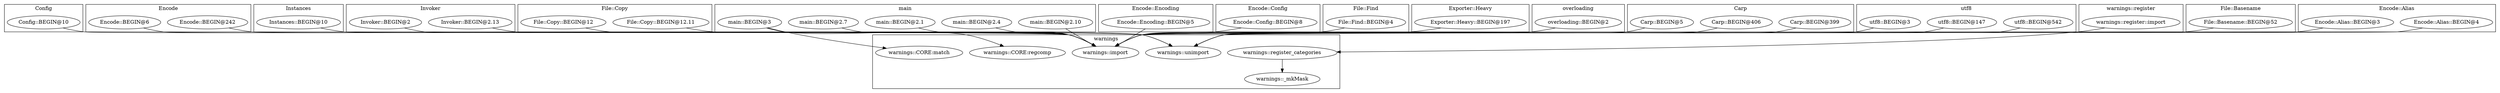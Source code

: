 digraph {
graph [overlap=false]
subgraph cluster_Config {
	label="Config";
	"Config::BEGIN@10";
}
subgraph cluster_Encode {
	label="Encode";
	"Encode::BEGIN@6";
	"Encode::BEGIN@242";
}
subgraph cluster_Instances {
	label="Instances";
	"Instances::BEGIN@10";
}
subgraph cluster_Invoker {
	label="Invoker";
	"Invoker::BEGIN@2.13";
	"Invoker::BEGIN@2";
}
subgraph cluster_File_Copy {
	label="File::Copy";
	"File::Copy::BEGIN@12.11";
	"File::Copy::BEGIN@12";
}
subgraph cluster_warnings {
	label="warnings";
	"warnings::unimport";
	"warnings::CORE:regcomp";
	"warnings::register_categories";
	"warnings::_mkMask";
	"warnings::CORE:match";
	"warnings::import";
}
subgraph cluster_main {
	label="main";
	"main::BEGIN@2.7";
	"main::BEGIN@2.10";
	"main::BEGIN@2.4";
	"main::BEGIN@3";
	"main::BEGIN@2.1";
}
subgraph cluster_Encode_Encoding {
	label="Encode::Encoding";
	"Encode::Encoding::BEGIN@5";
}
subgraph cluster_Encode_Config {
	label="Encode::Config";
	"Encode::Config::BEGIN@8";
}
subgraph cluster_File_Find {
	label="File::Find";
	"File::Find::BEGIN@4";
}
subgraph cluster_Exporter_Heavy {
	label="Exporter::Heavy";
	"Exporter::Heavy::BEGIN@197";
}
subgraph cluster_overloading {
	label="overloading";
	"overloading::BEGIN@2";
}
subgraph cluster_Carp {
	label="Carp";
	"Carp::BEGIN@399";
	"Carp::BEGIN@406";
	"Carp::BEGIN@5";
}
subgraph cluster_utf8 {
	label="utf8";
	"utf8::BEGIN@147";
	"utf8::BEGIN@3";
	"utf8::BEGIN@542";
}
subgraph cluster_warnings_register {
	label="warnings::register";
	"warnings::register::import";
}
subgraph cluster_File_Basename {
	label="File::Basename";
	"File::Basename::BEGIN@52";
}
subgraph cluster_Encode_Alias {
	label="Encode::Alias";
	"Encode::Alias::BEGIN@3";
	"Encode::Alias::BEGIN@4";
}
"utf8::BEGIN@147" -> "warnings::unimport";
"Exporter::Heavy::BEGIN@197" -> "warnings::unimport";
"Encode::BEGIN@242" -> "warnings::unimport";
"Carp::BEGIN@399" -> "warnings::unimport";
"File::Copy::BEGIN@12.11" -> "warnings::unimport";
"Carp::BEGIN@406" -> "warnings::unimport";
"Encode::Alias::BEGIN@4" -> "warnings::unimport";
"utf8::BEGIN@542" -> "warnings::unimport";
"main::BEGIN@3" -> "warnings::CORE:match";
"warnings::register_categories" -> "warnings::_mkMask";
"warnings::register::import" -> "warnings::register_categories";
"main::BEGIN@2.4" -> "warnings::import";
"Invoker::BEGIN@2.13" -> "warnings::import";
"Instances::BEGIN@10" -> "warnings::import";
"File::Copy::BEGIN@12" -> "warnings::import";
"Encode::Config::BEGIN@8" -> "warnings::import";
"File::Find::BEGIN@4" -> "warnings::import";
"Invoker::BEGIN@2" -> "warnings::import";
"Config::BEGIN@10" -> "warnings::import";
"main::BEGIN@2.10" -> "warnings::import";
"Encode::Encoding::BEGIN@5" -> "warnings::import";
"main::BEGIN@3" -> "warnings::import";
"File::Basename::BEGIN@52" -> "warnings::import";
"Carp::BEGIN@5" -> "warnings::import";
"main::BEGIN@2.1" -> "warnings::import";
"utf8::BEGIN@3" -> "warnings::import";
"Encode::BEGIN@6" -> "warnings::import";
"Encode::Alias::BEGIN@3" -> "warnings::import";
"main::BEGIN@2.7" -> "warnings::import";
"overloading::BEGIN@2" -> "warnings::import";
"main::BEGIN@3" -> "warnings::CORE:regcomp";
}
